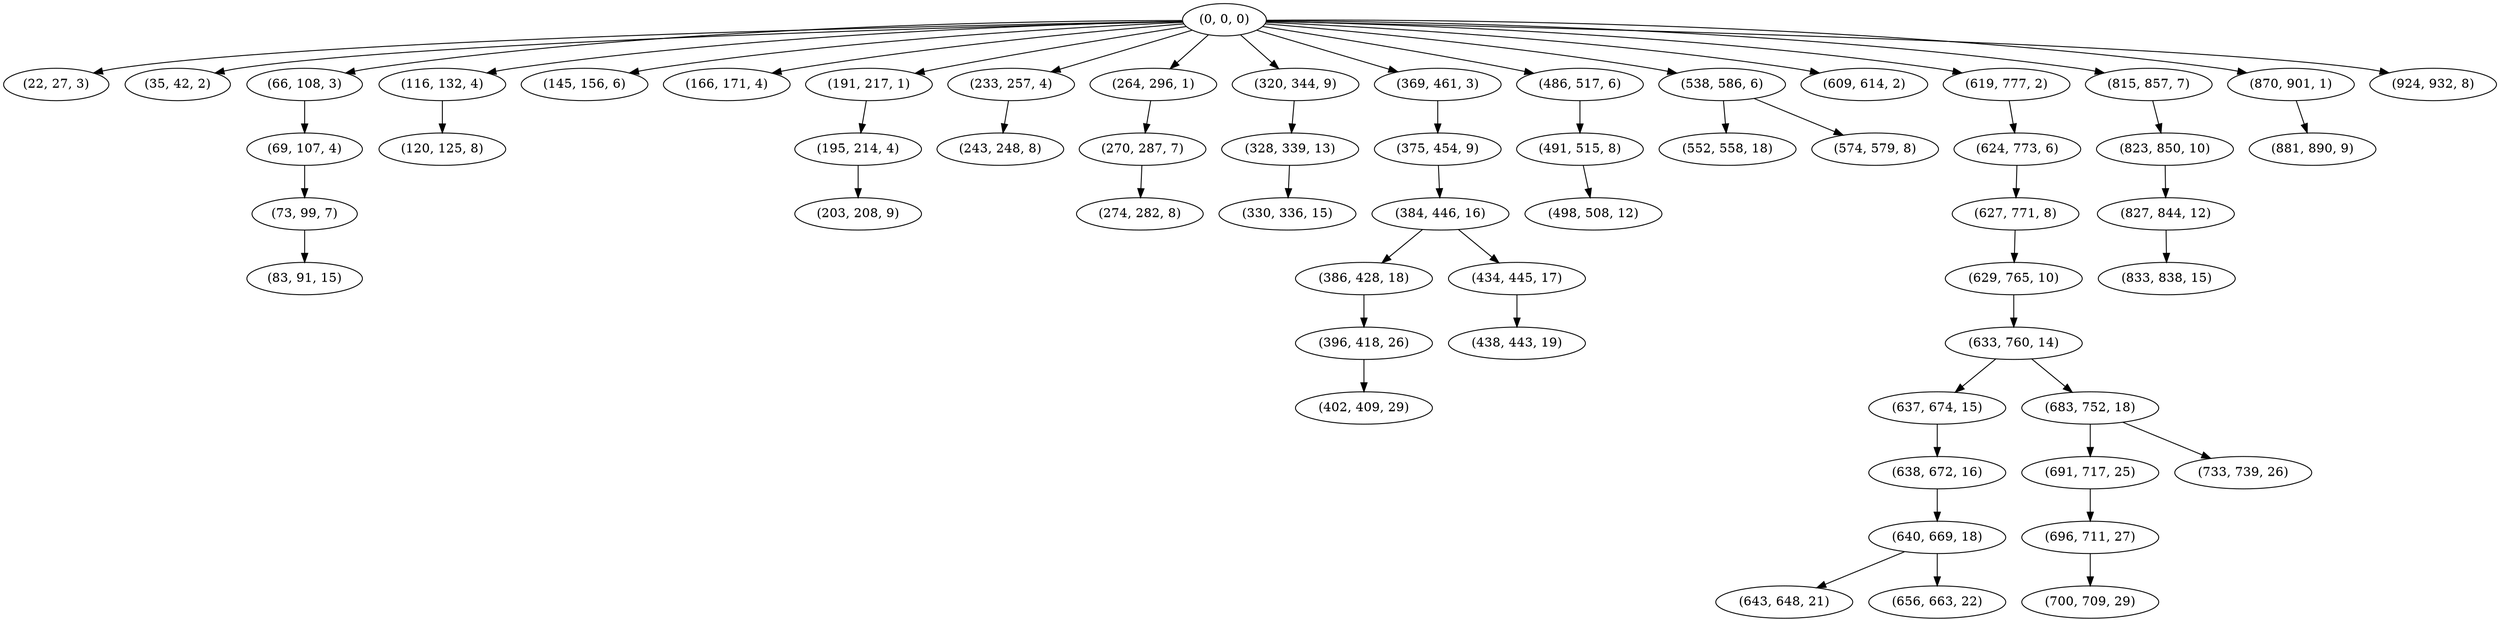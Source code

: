 digraph tree {
    "(0, 0, 0)";
    "(22, 27, 3)";
    "(35, 42, 2)";
    "(66, 108, 3)";
    "(69, 107, 4)";
    "(73, 99, 7)";
    "(83, 91, 15)";
    "(116, 132, 4)";
    "(120, 125, 8)";
    "(145, 156, 6)";
    "(166, 171, 4)";
    "(191, 217, 1)";
    "(195, 214, 4)";
    "(203, 208, 9)";
    "(233, 257, 4)";
    "(243, 248, 8)";
    "(264, 296, 1)";
    "(270, 287, 7)";
    "(274, 282, 8)";
    "(320, 344, 9)";
    "(328, 339, 13)";
    "(330, 336, 15)";
    "(369, 461, 3)";
    "(375, 454, 9)";
    "(384, 446, 16)";
    "(386, 428, 18)";
    "(396, 418, 26)";
    "(402, 409, 29)";
    "(434, 445, 17)";
    "(438, 443, 19)";
    "(486, 517, 6)";
    "(491, 515, 8)";
    "(498, 508, 12)";
    "(538, 586, 6)";
    "(552, 558, 18)";
    "(574, 579, 8)";
    "(609, 614, 2)";
    "(619, 777, 2)";
    "(624, 773, 6)";
    "(627, 771, 8)";
    "(629, 765, 10)";
    "(633, 760, 14)";
    "(637, 674, 15)";
    "(638, 672, 16)";
    "(640, 669, 18)";
    "(643, 648, 21)";
    "(656, 663, 22)";
    "(683, 752, 18)";
    "(691, 717, 25)";
    "(696, 711, 27)";
    "(700, 709, 29)";
    "(733, 739, 26)";
    "(815, 857, 7)";
    "(823, 850, 10)";
    "(827, 844, 12)";
    "(833, 838, 15)";
    "(870, 901, 1)";
    "(881, 890, 9)";
    "(924, 932, 8)";
    "(0, 0, 0)" -> "(22, 27, 3)";
    "(0, 0, 0)" -> "(35, 42, 2)";
    "(0, 0, 0)" -> "(66, 108, 3)";
    "(0, 0, 0)" -> "(116, 132, 4)";
    "(0, 0, 0)" -> "(145, 156, 6)";
    "(0, 0, 0)" -> "(166, 171, 4)";
    "(0, 0, 0)" -> "(191, 217, 1)";
    "(0, 0, 0)" -> "(233, 257, 4)";
    "(0, 0, 0)" -> "(264, 296, 1)";
    "(0, 0, 0)" -> "(320, 344, 9)";
    "(0, 0, 0)" -> "(369, 461, 3)";
    "(0, 0, 0)" -> "(486, 517, 6)";
    "(0, 0, 0)" -> "(538, 586, 6)";
    "(0, 0, 0)" -> "(609, 614, 2)";
    "(0, 0, 0)" -> "(619, 777, 2)";
    "(0, 0, 0)" -> "(815, 857, 7)";
    "(0, 0, 0)" -> "(870, 901, 1)";
    "(0, 0, 0)" -> "(924, 932, 8)";
    "(66, 108, 3)" -> "(69, 107, 4)";
    "(69, 107, 4)" -> "(73, 99, 7)";
    "(73, 99, 7)" -> "(83, 91, 15)";
    "(116, 132, 4)" -> "(120, 125, 8)";
    "(191, 217, 1)" -> "(195, 214, 4)";
    "(195, 214, 4)" -> "(203, 208, 9)";
    "(233, 257, 4)" -> "(243, 248, 8)";
    "(264, 296, 1)" -> "(270, 287, 7)";
    "(270, 287, 7)" -> "(274, 282, 8)";
    "(320, 344, 9)" -> "(328, 339, 13)";
    "(328, 339, 13)" -> "(330, 336, 15)";
    "(369, 461, 3)" -> "(375, 454, 9)";
    "(375, 454, 9)" -> "(384, 446, 16)";
    "(384, 446, 16)" -> "(386, 428, 18)";
    "(384, 446, 16)" -> "(434, 445, 17)";
    "(386, 428, 18)" -> "(396, 418, 26)";
    "(396, 418, 26)" -> "(402, 409, 29)";
    "(434, 445, 17)" -> "(438, 443, 19)";
    "(486, 517, 6)" -> "(491, 515, 8)";
    "(491, 515, 8)" -> "(498, 508, 12)";
    "(538, 586, 6)" -> "(552, 558, 18)";
    "(538, 586, 6)" -> "(574, 579, 8)";
    "(619, 777, 2)" -> "(624, 773, 6)";
    "(624, 773, 6)" -> "(627, 771, 8)";
    "(627, 771, 8)" -> "(629, 765, 10)";
    "(629, 765, 10)" -> "(633, 760, 14)";
    "(633, 760, 14)" -> "(637, 674, 15)";
    "(633, 760, 14)" -> "(683, 752, 18)";
    "(637, 674, 15)" -> "(638, 672, 16)";
    "(638, 672, 16)" -> "(640, 669, 18)";
    "(640, 669, 18)" -> "(643, 648, 21)";
    "(640, 669, 18)" -> "(656, 663, 22)";
    "(683, 752, 18)" -> "(691, 717, 25)";
    "(683, 752, 18)" -> "(733, 739, 26)";
    "(691, 717, 25)" -> "(696, 711, 27)";
    "(696, 711, 27)" -> "(700, 709, 29)";
    "(815, 857, 7)" -> "(823, 850, 10)";
    "(823, 850, 10)" -> "(827, 844, 12)";
    "(827, 844, 12)" -> "(833, 838, 15)";
    "(870, 901, 1)" -> "(881, 890, 9)";
}
